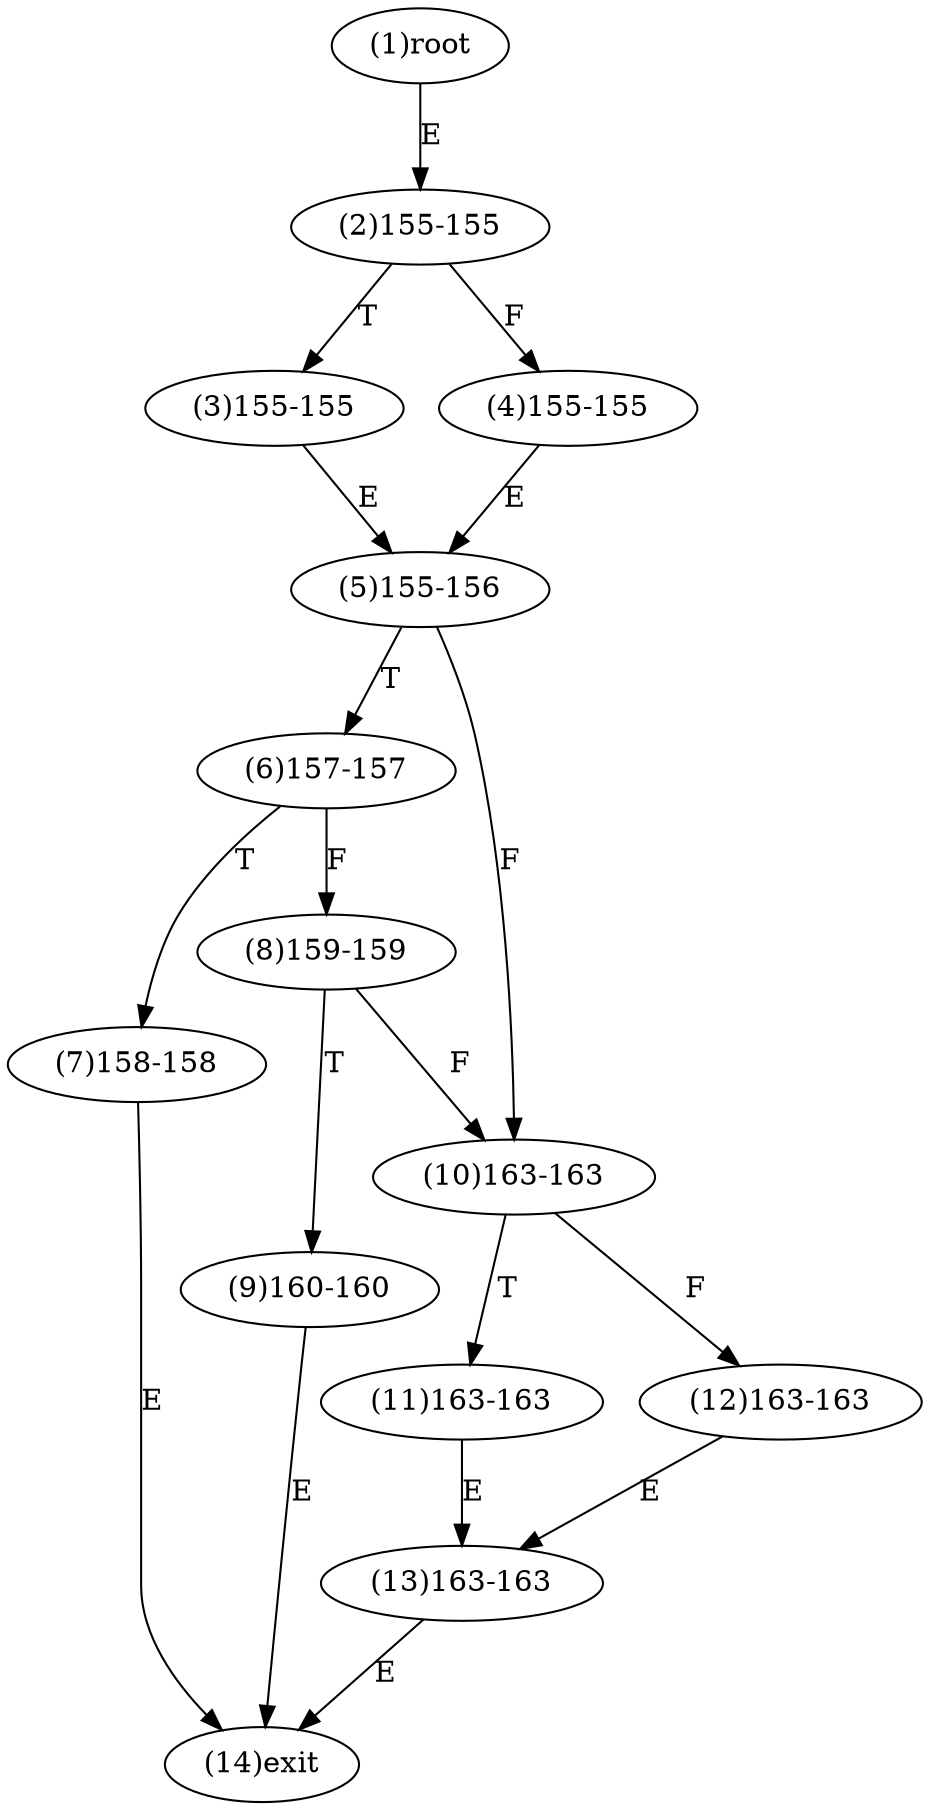 digraph "" { 
1[ label="(1)root"];
2[ label="(2)155-155"];
3[ label="(3)155-155"];
4[ label="(4)155-155"];
5[ label="(5)155-156"];
6[ label="(6)157-157"];
7[ label="(7)158-158"];
8[ label="(8)159-159"];
9[ label="(9)160-160"];
10[ label="(10)163-163"];
11[ label="(11)163-163"];
12[ label="(12)163-163"];
13[ label="(13)163-163"];
14[ label="(14)exit"];
1->2[ label="E"];
2->4[ label="F"];
2->3[ label="T"];
3->5[ label="E"];
4->5[ label="E"];
5->10[ label="F"];
5->6[ label="T"];
6->8[ label="F"];
6->7[ label="T"];
7->14[ label="E"];
8->10[ label="F"];
8->9[ label="T"];
9->14[ label="E"];
10->12[ label="F"];
10->11[ label="T"];
11->13[ label="E"];
12->13[ label="E"];
13->14[ label="E"];
}
